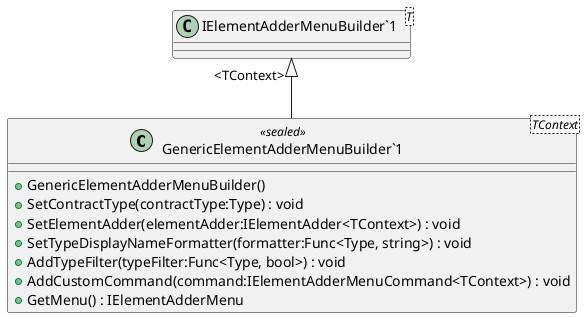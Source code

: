 @startuml
class "GenericElementAdderMenuBuilder`1"<TContext> <<sealed>> {
    + GenericElementAdderMenuBuilder()
    + SetContractType(contractType:Type) : void
    + SetElementAdder(elementAdder:IElementAdder<TContext>) : void
    + SetTypeDisplayNameFormatter(formatter:Func<Type, string>) : void
    + AddTypeFilter(typeFilter:Func<Type, bool>) : void
    + AddCustomCommand(command:IElementAdderMenuCommand<TContext>) : void
    + GetMenu() : IElementAdderMenu
}
class "IElementAdderMenuBuilder`1"<T> {
}
"IElementAdderMenuBuilder`1" "<TContext>" <|-- "GenericElementAdderMenuBuilder`1"
@enduml
